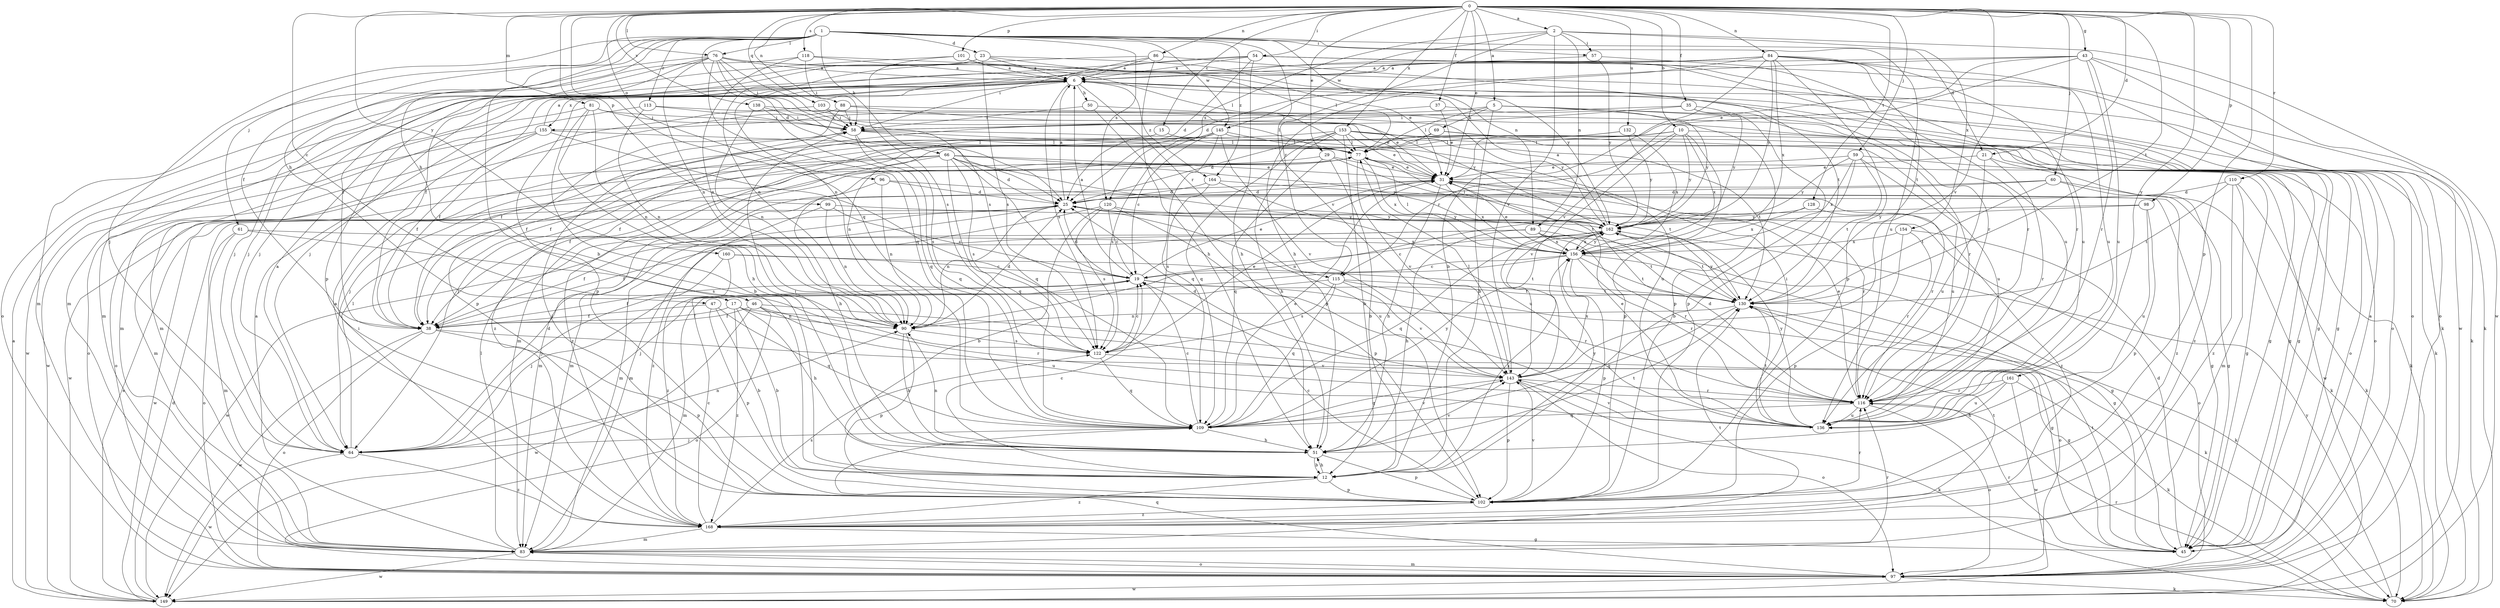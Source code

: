 strict digraph  {
0;
1;
2;
5;
6;
10;
12;
15;
17;
19;
21;
23;
25;
29;
31;
35;
37;
38;
43;
45;
46;
47;
50;
51;
54;
57;
58;
59;
60;
61;
64;
66;
69;
70;
76;
77;
81;
83;
84;
86;
88;
89;
90;
96;
97;
98;
99;
101;
102;
103;
109;
110;
113;
115;
116;
118;
120;
122;
128;
130;
132;
136;
138;
143;
145;
149;
153;
154;
155;
156;
160;
161;
162;
164;
168;
0 -> 2  [label=a];
0 -> 5  [label=a];
0 -> 10  [label=b];
0 -> 15  [label=c];
0 -> 17  [label=c];
0 -> 21  [label=d];
0 -> 29  [label=e];
0 -> 31  [label=e];
0 -> 35  [label=f];
0 -> 37  [label=f];
0 -> 43  [label=g];
0 -> 54  [label=i];
0 -> 59  [label=j];
0 -> 60  [label=j];
0 -> 76  [label=l];
0 -> 81  [label=m];
0 -> 84  [label=n];
0 -> 86  [label=n];
0 -> 88  [label=n];
0 -> 96  [label=o];
0 -> 98  [label=p];
0 -> 99  [label=p];
0 -> 101  [label=p];
0 -> 102  [label=p];
0 -> 103  [label=q];
0 -> 109  [label=q];
0 -> 110  [label=r];
0 -> 118  [label=s];
0 -> 128  [label=t];
0 -> 130  [label=t];
0 -> 132  [label=u];
0 -> 138  [label=v];
0 -> 143  [label=v];
0 -> 153  [label=x];
0 -> 160  [label=y];
0 -> 161  [label=y];
1 -> 12  [label=b];
1 -> 21  [label=d];
1 -> 23  [label=d];
1 -> 25  [label=d];
1 -> 38  [label=f];
1 -> 46  [label=h];
1 -> 47  [label=h];
1 -> 57  [label=i];
1 -> 61  [label=j];
1 -> 64  [label=j];
1 -> 66  [label=k];
1 -> 76  [label=l];
1 -> 89  [label=n];
1 -> 113  [label=r];
1 -> 120  [label=s];
1 -> 136  [label=u];
1 -> 143  [label=v];
1 -> 145  [label=w];
1 -> 164  [label=z];
2 -> 57  [label=i];
2 -> 89  [label=n];
2 -> 115  [label=r];
2 -> 120  [label=s];
2 -> 143  [label=v];
2 -> 145  [label=w];
2 -> 149  [label=w];
2 -> 154  [label=x];
5 -> 12  [label=b];
5 -> 69  [label=k];
5 -> 70  [label=k];
5 -> 77  [label=l];
5 -> 97  [label=o];
5 -> 155  [label=x];
5 -> 162  [label=y];
6 -> 50  [label=h];
6 -> 70  [label=k];
6 -> 83  [label=m];
6 -> 97  [label=o];
6 -> 102  [label=p];
6 -> 115  [label=r];
6 -> 122  [label=s];
6 -> 155  [label=x];
6 -> 164  [label=z];
10 -> 45  [label=g];
10 -> 77  [label=l];
10 -> 90  [label=n];
10 -> 102  [label=p];
10 -> 115  [label=r];
10 -> 143  [label=v];
10 -> 156  [label=x];
10 -> 162  [label=y];
12 -> 19  [label=c];
12 -> 51  [label=h];
12 -> 102  [label=p];
12 -> 156  [label=x];
12 -> 162  [label=y];
12 -> 168  [label=z];
15 -> 77  [label=l];
15 -> 168  [label=z];
17 -> 12  [label=b];
17 -> 38  [label=f];
17 -> 45  [label=g];
17 -> 51  [label=h];
17 -> 90  [label=n];
17 -> 168  [label=z];
19 -> 6  [label=a];
19 -> 25  [label=d];
19 -> 31  [label=e];
19 -> 38  [label=f];
19 -> 64  [label=j];
19 -> 116  [label=r];
19 -> 130  [label=t];
21 -> 31  [label=e];
21 -> 116  [label=r];
21 -> 136  [label=u];
21 -> 168  [label=z];
23 -> 6  [label=a];
23 -> 64  [label=j];
23 -> 77  [label=l];
23 -> 102  [label=p];
23 -> 122  [label=s];
23 -> 162  [label=y];
25 -> 6  [label=a];
25 -> 83  [label=m];
25 -> 90  [label=n];
25 -> 136  [label=u];
25 -> 149  [label=w];
25 -> 162  [label=y];
29 -> 12  [label=b];
29 -> 31  [label=e];
29 -> 109  [label=q];
29 -> 130  [label=t];
29 -> 149  [label=w];
31 -> 25  [label=d];
31 -> 51  [label=h];
31 -> 116  [label=r];
31 -> 156  [label=x];
31 -> 168  [label=z];
35 -> 38  [label=f];
35 -> 58  [label=i];
35 -> 102  [label=p];
35 -> 116  [label=r];
35 -> 162  [label=y];
37 -> 31  [label=e];
37 -> 58  [label=i];
37 -> 102  [label=p];
38 -> 45  [label=g];
38 -> 97  [label=o];
38 -> 102  [label=p];
38 -> 149  [label=w];
43 -> 6  [label=a];
43 -> 25  [label=d];
43 -> 31  [label=e];
43 -> 97  [label=o];
43 -> 116  [label=r];
43 -> 136  [label=u];
43 -> 143  [label=v];
43 -> 149  [label=w];
45 -> 6  [label=a];
45 -> 25  [label=d];
45 -> 116  [label=r];
45 -> 130  [label=t];
46 -> 38  [label=f];
46 -> 70  [label=k];
46 -> 97  [label=o];
46 -> 116  [label=r];
46 -> 136  [label=u];
46 -> 149  [label=w];
47 -> 12  [label=b];
47 -> 38  [label=f];
47 -> 102  [label=p];
47 -> 109  [label=q];
50 -> 58  [label=i];
50 -> 102  [label=p];
50 -> 162  [label=y];
51 -> 12  [label=b];
51 -> 58  [label=i];
51 -> 90  [label=n];
51 -> 102  [label=p];
51 -> 130  [label=t];
51 -> 143  [label=v];
54 -> 6  [label=a];
54 -> 25  [label=d];
54 -> 51  [label=h];
54 -> 64  [label=j];
54 -> 70  [label=k];
54 -> 90  [label=n];
54 -> 116  [label=r];
54 -> 136  [label=u];
57 -> 6  [label=a];
57 -> 136  [label=u];
57 -> 162  [label=y];
58 -> 77  [label=l];
58 -> 109  [label=q];
58 -> 122  [label=s];
58 -> 136  [label=u];
59 -> 12  [label=b];
59 -> 31  [label=e];
59 -> 130  [label=t];
59 -> 136  [label=u];
59 -> 149  [label=w];
59 -> 156  [label=x];
59 -> 162  [label=y];
60 -> 25  [label=d];
60 -> 45  [label=g];
60 -> 70  [label=k];
60 -> 83  [label=m];
60 -> 130  [label=t];
61 -> 83  [label=m];
61 -> 97  [label=o];
61 -> 122  [label=s];
61 -> 156  [label=x];
64 -> 6  [label=a];
64 -> 25  [label=d];
64 -> 77  [label=l];
64 -> 90  [label=n];
64 -> 149  [label=w];
64 -> 168  [label=z];
66 -> 19  [label=c];
66 -> 25  [label=d];
66 -> 31  [label=e];
66 -> 83  [label=m];
66 -> 97  [label=o];
66 -> 109  [label=q];
66 -> 122  [label=s];
66 -> 130  [label=t];
66 -> 162  [label=y];
66 -> 168  [label=z];
69 -> 38  [label=f];
69 -> 45  [label=g];
69 -> 64  [label=j];
69 -> 77  [label=l];
69 -> 136  [label=u];
70 -> 116  [label=r];
70 -> 162  [label=y];
76 -> 6  [label=a];
76 -> 25  [label=d];
76 -> 38  [label=f];
76 -> 58  [label=i];
76 -> 64  [label=j];
76 -> 70  [label=k];
76 -> 83  [label=m];
76 -> 90  [label=n];
76 -> 109  [label=q];
76 -> 116  [label=r];
76 -> 122  [label=s];
77 -> 31  [label=e];
77 -> 38  [label=f];
77 -> 45  [label=g];
77 -> 51  [label=h];
77 -> 143  [label=v];
77 -> 156  [label=x];
81 -> 12  [label=b];
81 -> 31  [label=e];
81 -> 51  [label=h];
81 -> 58  [label=i];
81 -> 90  [label=n];
81 -> 149  [label=w];
83 -> 6  [label=a];
83 -> 77  [label=l];
83 -> 97  [label=o];
83 -> 116  [label=r];
83 -> 130  [label=t];
83 -> 149  [label=w];
84 -> 6  [label=a];
84 -> 12  [label=b];
84 -> 38  [label=f];
84 -> 51  [label=h];
84 -> 64  [label=j];
84 -> 97  [label=o];
84 -> 102  [label=p];
84 -> 116  [label=r];
84 -> 130  [label=t];
84 -> 136  [label=u];
84 -> 156  [label=x];
84 -> 162  [label=y];
86 -> 6  [label=a];
86 -> 51  [label=h];
86 -> 58  [label=i];
86 -> 90  [label=n];
86 -> 130  [label=t];
88 -> 31  [label=e];
88 -> 45  [label=g];
88 -> 58  [label=i];
88 -> 83  [label=m];
88 -> 102  [label=p];
89 -> 38  [label=f];
89 -> 45  [label=g];
89 -> 51  [label=h];
89 -> 116  [label=r];
89 -> 130  [label=t];
89 -> 149  [label=w];
89 -> 156  [label=x];
90 -> 25  [label=d];
90 -> 51  [label=h];
90 -> 102  [label=p];
90 -> 122  [label=s];
96 -> 25  [label=d];
96 -> 83  [label=m];
96 -> 90  [label=n];
96 -> 116  [label=r];
97 -> 70  [label=k];
97 -> 83  [label=m];
97 -> 109  [label=q];
97 -> 149  [label=w];
98 -> 90  [label=n];
98 -> 102  [label=p];
98 -> 136  [label=u];
98 -> 162  [label=y];
99 -> 19  [label=c];
99 -> 90  [label=n];
99 -> 162  [label=y];
99 -> 168  [label=z];
101 -> 6  [label=a];
101 -> 77  [label=l];
101 -> 83  [label=m];
101 -> 122  [label=s];
102 -> 19  [label=c];
102 -> 58  [label=i];
102 -> 116  [label=r];
102 -> 143  [label=v];
102 -> 168  [label=z];
103 -> 38  [label=f];
103 -> 45  [label=g];
103 -> 58  [label=i];
109 -> 19  [label=c];
109 -> 31  [label=e];
109 -> 51  [label=h];
109 -> 64  [label=j];
109 -> 143  [label=v];
109 -> 162  [label=y];
110 -> 25  [label=d];
110 -> 70  [label=k];
110 -> 83  [label=m];
110 -> 130  [label=t];
110 -> 168  [label=z];
113 -> 58  [label=i];
113 -> 83  [label=m];
113 -> 90  [label=n];
113 -> 162  [label=y];
115 -> 70  [label=k];
115 -> 83  [label=m];
115 -> 109  [label=q];
115 -> 122  [label=s];
115 -> 130  [label=t];
115 -> 143  [label=v];
116 -> 25  [label=d];
116 -> 31  [label=e];
116 -> 97  [label=o];
116 -> 109  [label=q];
116 -> 136  [label=u];
118 -> 6  [label=a];
118 -> 31  [label=e];
118 -> 58  [label=i];
118 -> 90  [label=n];
118 -> 97  [label=o];
120 -> 12  [label=b];
120 -> 19  [label=c];
120 -> 83  [label=m];
120 -> 102  [label=p];
120 -> 122  [label=s];
120 -> 162  [label=y];
122 -> 19  [label=c];
122 -> 31  [label=e];
122 -> 109  [label=q];
122 -> 143  [label=v];
128 -> 156  [label=x];
128 -> 162  [label=y];
128 -> 168  [label=z];
130 -> 90  [label=n];
130 -> 97  [label=o];
130 -> 109  [label=q];
130 -> 162  [label=y];
132 -> 38  [label=f];
132 -> 77  [label=l];
132 -> 156  [label=x];
132 -> 162  [label=y];
136 -> 31  [label=e];
136 -> 58  [label=i];
136 -> 130  [label=t];
136 -> 143  [label=v];
136 -> 162  [label=y];
138 -> 58  [label=i];
138 -> 77  [label=l];
138 -> 90  [label=n];
138 -> 109  [label=q];
143 -> 25  [label=d];
143 -> 70  [label=k];
143 -> 77  [label=l];
143 -> 97  [label=o];
143 -> 102  [label=p];
143 -> 109  [label=q];
143 -> 116  [label=r];
143 -> 156  [label=x];
145 -> 19  [label=c];
145 -> 64  [label=j];
145 -> 70  [label=k];
145 -> 77  [label=l];
145 -> 83  [label=m];
145 -> 109  [label=q];
145 -> 122  [label=s];
145 -> 143  [label=v];
149 -> 6  [label=a];
149 -> 25  [label=d];
149 -> 31  [label=e];
153 -> 12  [label=b];
153 -> 25  [label=d];
153 -> 31  [label=e];
153 -> 38  [label=f];
153 -> 45  [label=g];
153 -> 51  [label=h];
153 -> 77  [label=l];
153 -> 97  [label=o];
153 -> 109  [label=q];
153 -> 130  [label=t];
154 -> 97  [label=o];
154 -> 102  [label=p];
154 -> 116  [label=r];
154 -> 156  [label=x];
155 -> 6  [label=a];
155 -> 38  [label=f];
155 -> 77  [label=l];
155 -> 97  [label=o];
155 -> 109  [label=q];
155 -> 149  [label=w];
156 -> 19  [label=c];
156 -> 31  [label=e];
156 -> 45  [label=g];
156 -> 64  [label=j];
156 -> 77  [label=l];
156 -> 102  [label=p];
156 -> 116  [label=r];
156 -> 130  [label=t];
156 -> 162  [label=y];
160 -> 19  [label=c];
160 -> 64  [label=j];
160 -> 130  [label=t];
160 -> 168  [label=z];
161 -> 51  [label=h];
161 -> 70  [label=k];
161 -> 116  [label=r];
161 -> 136  [label=u];
161 -> 149  [label=w];
162 -> 6  [label=a];
162 -> 19  [label=c];
162 -> 38  [label=f];
162 -> 77  [label=l];
162 -> 109  [label=q];
162 -> 130  [label=t];
162 -> 156  [label=x];
164 -> 25  [label=d];
164 -> 45  [label=g];
164 -> 122  [label=s];
164 -> 136  [label=u];
168 -> 6  [label=a];
168 -> 19  [label=c];
168 -> 45  [label=g];
168 -> 58  [label=i];
168 -> 83  [label=m];
168 -> 122  [label=s];
168 -> 130  [label=t];
}
